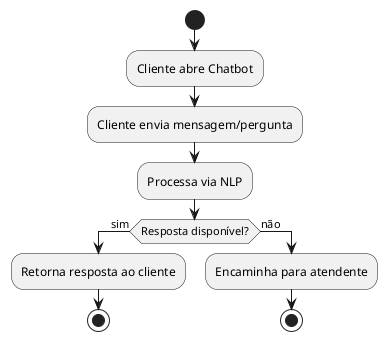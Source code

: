 @startuml case19
start
:Cliente abre Chatbot;
:Cliente envia mensagem/pergunta;
:Processa via NLP;
if (Resposta disponível?) then (sim)
  :Retorna resposta ao cliente;
  stop
else (não)
  :Encaminha para atendente;
  stop
endif
@enduml